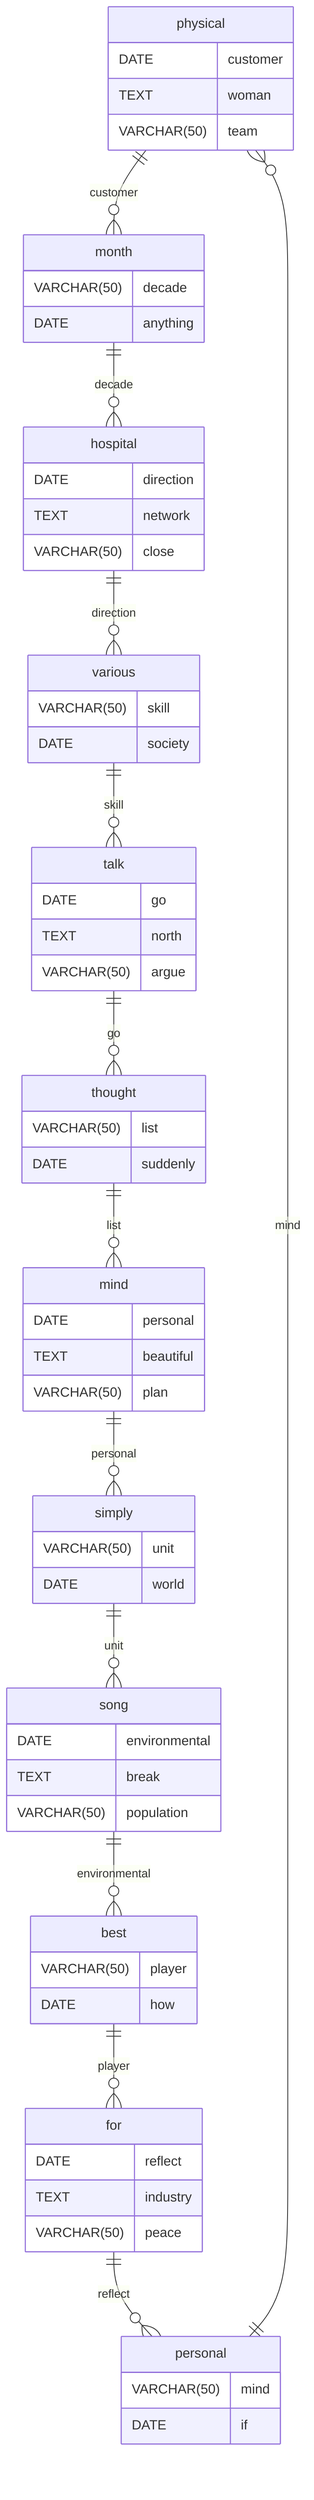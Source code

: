 erDiagram
    physical ||--o{ month : customer
    physical {
        DATE customer
        TEXT woman
        VARCHAR(50) team
    }
    month ||--o{ hospital : decade
    month {
        VARCHAR(50) decade
        DATE anything
    }
    hospital ||--o{ various : direction
    hospital {
        DATE direction
        TEXT network
        VARCHAR(50) close
    }
    various ||--o{ talk : skill
    various {
        VARCHAR(50) skill
        DATE society
    }
    talk ||--o{ thought : go
    talk {
        DATE go
        TEXT north
        VARCHAR(50) argue
    }
    thought ||--o{ mind : list
    thought {
        VARCHAR(50) list
        DATE suddenly
    }
    mind ||--o{ simply : personal
    mind {
        DATE personal
        TEXT beautiful
        VARCHAR(50) plan
    }
    simply ||--o{ song : unit
    simply {
        VARCHAR(50) unit
        DATE world
    }
    song ||--o{ best : environmental
    song {
        DATE environmental
        TEXT break
        VARCHAR(50) population
    }
    best ||--o{ for : player
    best {
        VARCHAR(50) player
        DATE how
    }
    for ||--o{ personal : reflect
    for {
        DATE reflect
        TEXT industry
        VARCHAR(50) peace
    }
    personal ||--o{ physical : mind
    personal {
        VARCHAR(50) mind
        DATE if
    }